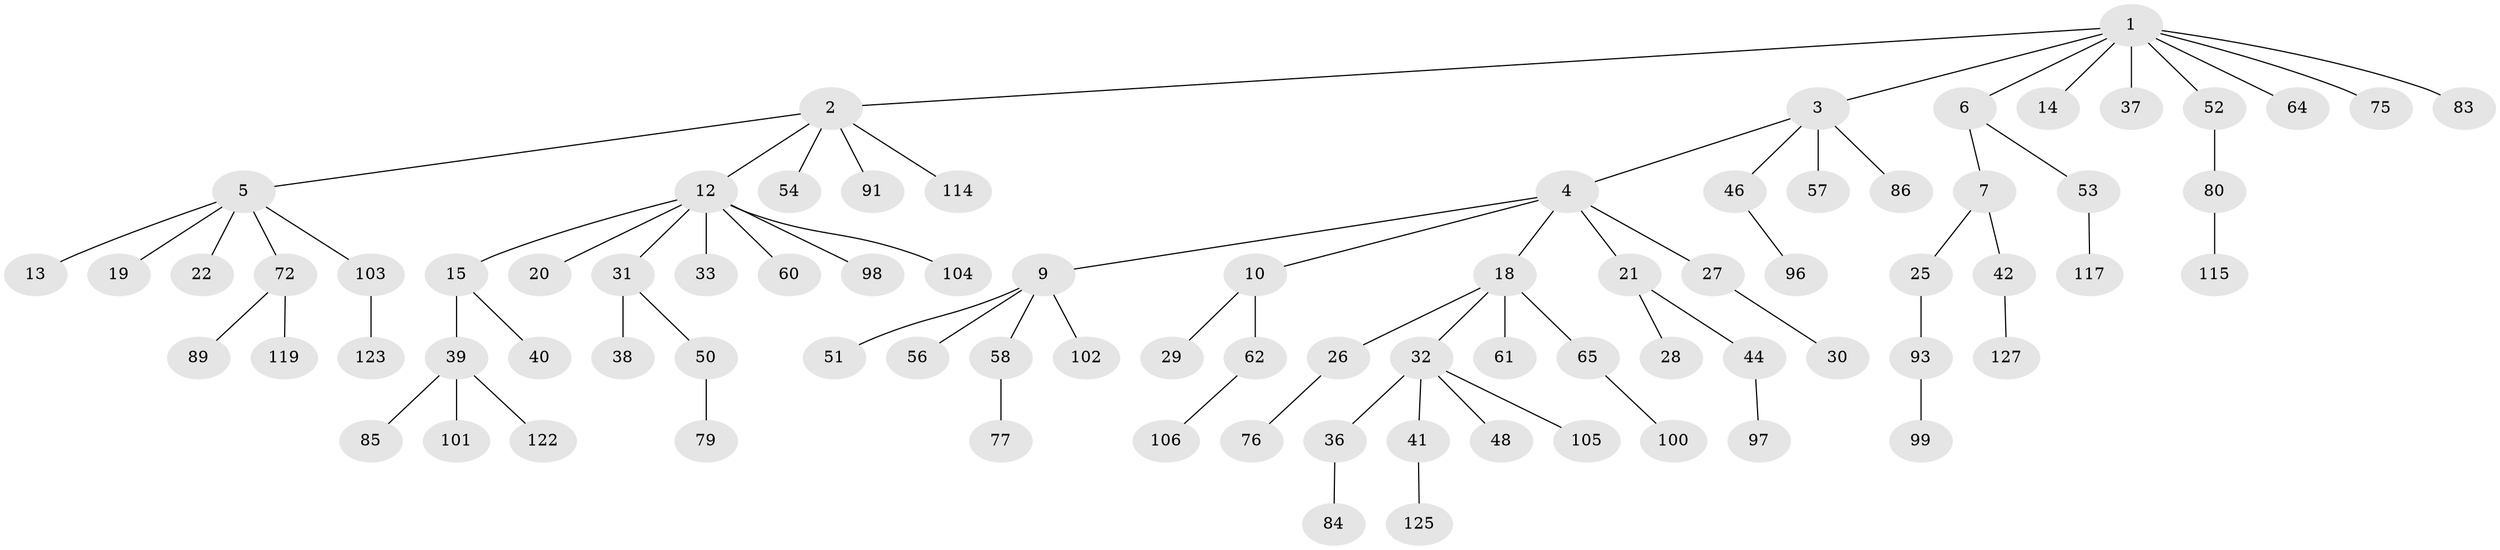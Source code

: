 // Generated by graph-tools (version 1.1) at 2025/52/02/27/25 19:52:12]
// undirected, 82 vertices, 81 edges
graph export_dot {
graph [start="1"]
  node [color=gray90,style=filled];
  1 [super="+8"];
  2 [super="+82"];
  3 [super="+63"];
  4 [super="+16"];
  5 [super="+11"];
  6;
  7 [super="+81"];
  9 [super="+68"];
  10 [super="+34"];
  12 [super="+17"];
  13 [super="+43"];
  14;
  15 [super="+109"];
  18 [super="+23"];
  19 [super="+90"];
  20;
  21 [super="+24"];
  22;
  25 [super="+71"];
  26 [super="+74"];
  27 [super="+120"];
  28 [super="+69"];
  29 [super="+55"];
  30 [super="+88"];
  31;
  32 [super="+35"];
  33 [super="+92"];
  36 [super="+59"];
  37 [super="+67"];
  38 [super="+49"];
  39 [super="+87"];
  40 [super="+112"];
  41 [super="+47"];
  42 [super="+110"];
  44 [super="+45"];
  46 [super="+113"];
  48 [super="+66"];
  50 [super="+107"];
  51 [super="+70"];
  52;
  53 [super="+73"];
  54 [super="+124"];
  56 [super="+78"];
  57;
  58 [super="+126"];
  60 [super="+94"];
  61 [super="+118"];
  62 [super="+95"];
  64;
  65;
  72;
  75;
  76;
  77 [super="+111"];
  79;
  80;
  83 [super="+108"];
  84;
  85;
  86;
  89;
  91;
  93;
  96;
  97 [super="+116"];
  98;
  99;
  100;
  101;
  102;
  103;
  104;
  105;
  106;
  114;
  115 [super="+128"];
  117;
  119 [super="+121"];
  122;
  123;
  125;
  127;
  1 -- 2;
  1 -- 3;
  1 -- 6;
  1 -- 37;
  1 -- 83;
  1 -- 64;
  1 -- 52;
  1 -- 75;
  1 -- 14;
  2 -- 5;
  2 -- 12;
  2 -- 54;
  2 -- 91;
  2 -- 114;
  3 -- 4;
  3 -- 46;
  3 -- 57;
  3 -- 86;
  4 -- 9;
  4 -- 10;
  4 -- 18;
  4 -- 21;
  4 -- 27;
  5 -- 13;
  5 -- 22;
  5 -- 72;
  5 -- 103;
  5 -- 19;
  6 -- 7;
  6 -- 53;
  7 -- 25;
  7 -- 42;
  9 -- 51;
  9 -- 56;
  9 -- 58;
  9 -- 102;
  10 -- 29;
  10 -- 62;
  12 -- 15;
  12 -- 20;
  12 -- 31;
  12 -- 60;
  12 -- 104;
  12 -- 33;
  12 -- 98;
  15 -- 39;
  15 -- 40;
  18 -- 32;
  18 -- 61;
  18 -- 65;
  18 -- 26;
  21 -- 44;
  21 -- 28;
  25 -- 93;
  26 -- 76;
  27 -- 30;
  31 -- 38;
  31 -- 50;
  32 -- 41;
  32 -- 48;
  32 -- 105;
  32 -- 36;
  36 -- 84;
  39 -- 85;
  39 -- 122;
  39 -- 101;
  41 -- 125;
  42 -- 127;
  44 -- 97;
  46 -- 96;
  50 -- 79;
  52 -- 80;
  53 -- 117;
  58 -- 77;
  62 -- 106;
  65 -- 100;
  72 -- 89;
  72 -- 119;
  80 -- 115;
  93 -- 99;
  103 -- 123;
}

